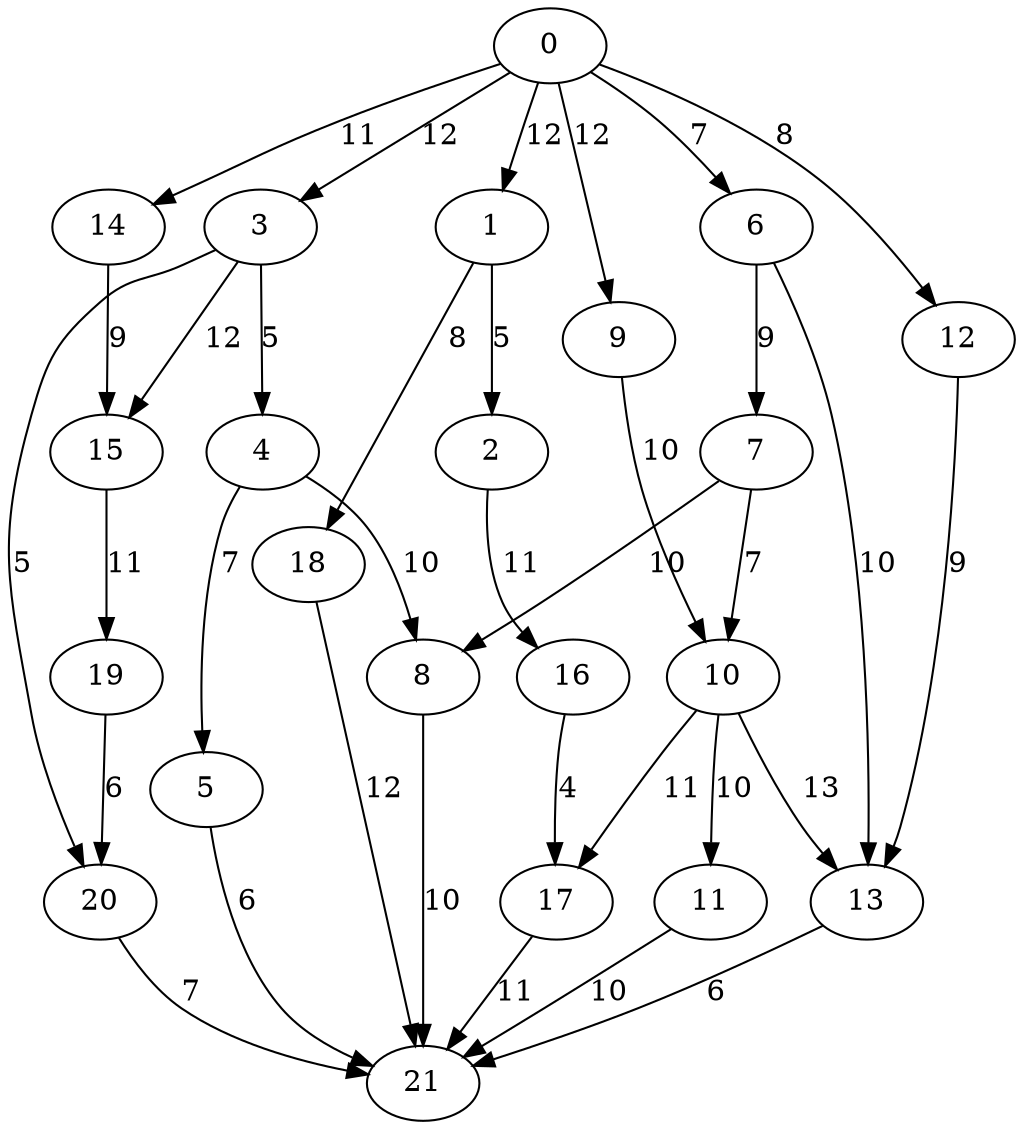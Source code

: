 digraph t20p8_2 {
0 -> 1 [ label = 12 ];
0 -> 3 [ label = 12 ];
0 -> 6 [ label = 7 ];
0 -> 9 [ label = 12 ];
0 -> 12 [ label = 8 ];
0 -> 14 [ label = 11 ];
1 -> 2 [ label = 5 ];
1 -> 18 [ label = 8 ];
2 -> 16 [ label = 11 ];
3 -> 4 [ label = 5 ];
3 -> 15 [ label = 12 ];
3 -> 20 [ label = 5 ];
4 -> 5 [ label = 7 ];
4 -> 8 [ label = 10 ];
5 -> 21 [ label = 6 ];
6 -> 7 [ label = 9 ];
6 -> 13 [ label = 10 ];
7 -> 8 [ label = 10 ];
7 -> 10 [ label = 7 ];
8 -> 21 [ label = 10 ];
9 -> 10 [ label = 10 ];
10 -> 11 [ label = 10 ];
10 -> 13 [ label = 13 ];
10 -> 17 [ label = 11 ];
11 -> 21 [ label = 10 ];
12 -> 13 [ label = 9 ];
13 -> 21 [ label = 6 ];
14 -> 15 [ label = 9 ];
15 -> 19 [ label = 11 ];
16 -> 17 [ label = 4 ];
17 -> 21 [ label = 11 ];
18 -> 21 [ label = 12 ];
19 -> 20 [ label = 6 ];
20 -> 21 [ label = 7 ];
 }

